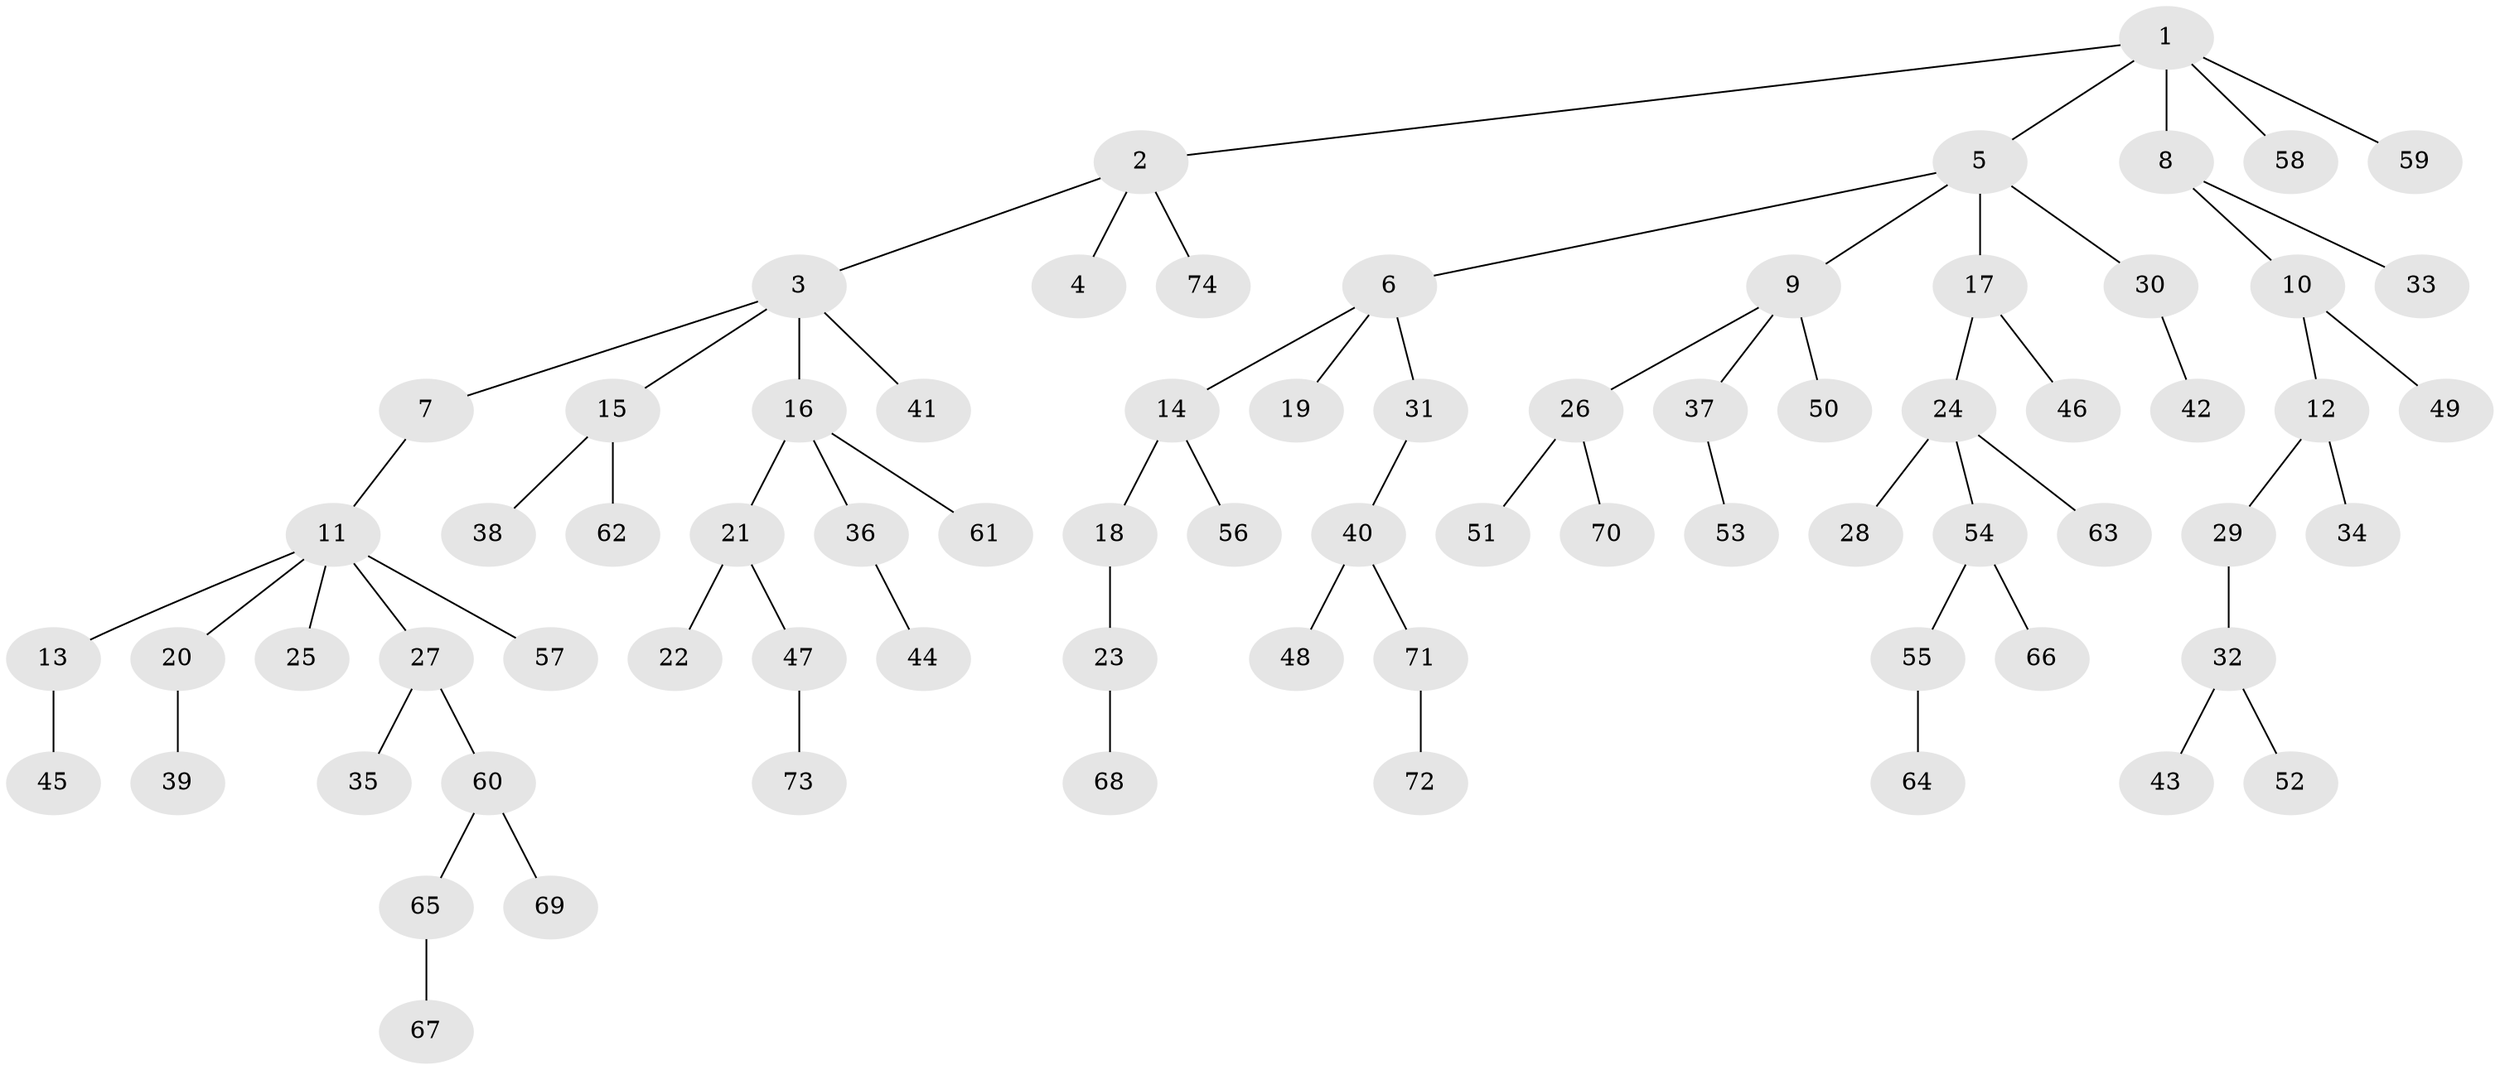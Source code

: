 // coarse degree distribution, {4: 0.045454545454545456, 1: 0.8636363636363636, 17: 0.045454545454545456, 2: 0.045454545454545456}
// Generated by graph-tools (version 1.1) at 2025/56/03/04/25 21:56:30]
// undirected, 74 vertices, 73 edges
graph export_dot {
graph [start="1"]
  node [color=gray90,style=filled];
  1;
  2;
  3;
  4;
  5;
  6;
  7;
  8;
  9;
  10;
  11;
  12;
  13;
  14;
  15;
  16;
  17;
  18;
  19;
  20;
  21;
  22;
  23;
  24;
  25;
  26;
  27;
  28;
  29;
  30;
  31;
  32;
  33;
  34;
  35;
  36;
  37;
  38;
  39;
  40;
  41;
  42;
  43;
  44;
  45;
  46;
  47;
  48;
  49;
  50;
  51;
  52;
  53;
  54;
  55;
  56;
  57;
  58;
  59;
  60;
  61;
  62;
  63;
  64;
  65;
  66;
  67;
  68;
  69;
  70;
  71;
  72;
  73;
  74;
  1 -- 2;
  1 -- 5;
  1 -- 8;
  1 -- 58;
  1 -- 59;
  2 -- 3;
  2 -- 4;
  2 -- 74;
  3 -- 7;
  3 -- 15;
  3 -- 16;
  3 -- 41;
  5 -- 6;
  5 -- 9;
  5 -- 17;
  5 -- 30;
  6 -- 14;
  6 -- 19;
  6 -- 31;
  7 -- 11;
  8 -- 10;
  8 -- 33;
  9 -- 26;
  9 -- 37;
  9 -- 50;
  10 -- 12;
  10 -- 49;
  11 -- 13;
  11 -- 20;
  11 -- 25;
  11 -- 27;
  11 -- 57;
  12 -- 29;
  12 -- 34;
  13 -- 45;
  14 -- 18;
  14 -- 56;
  15 -- 38;
  15 -- 62;
  16 -- 21;
  16 -- 36;
  16 -- 61;
  17 -- 24;
  17 -- 46;
  18 -- 23;
  20 -- 39;
  21 -- 22;
  21 -- 47;
  23 -- 68;
  24 -- 28;
  24 -- 54;
  24 -- 63;
  26 -- 51;
  26 -- 70;
  27 -- 35;
  27 -- 60;
  29 -- 32;
  30 -- 42;
  31 -- 40;
  32 -- 43;
  32 -- 52;
  36 -- 44;
  37 -- 53;
  40 -- 48;
  40 -- 71;
  47 -- 73;
  54 -- 55;
  54 -- 66;
  55 -- 64;
  60 -- 65;
  60 -- 69;
  65 -- 67;
  71 -- 72;
}
